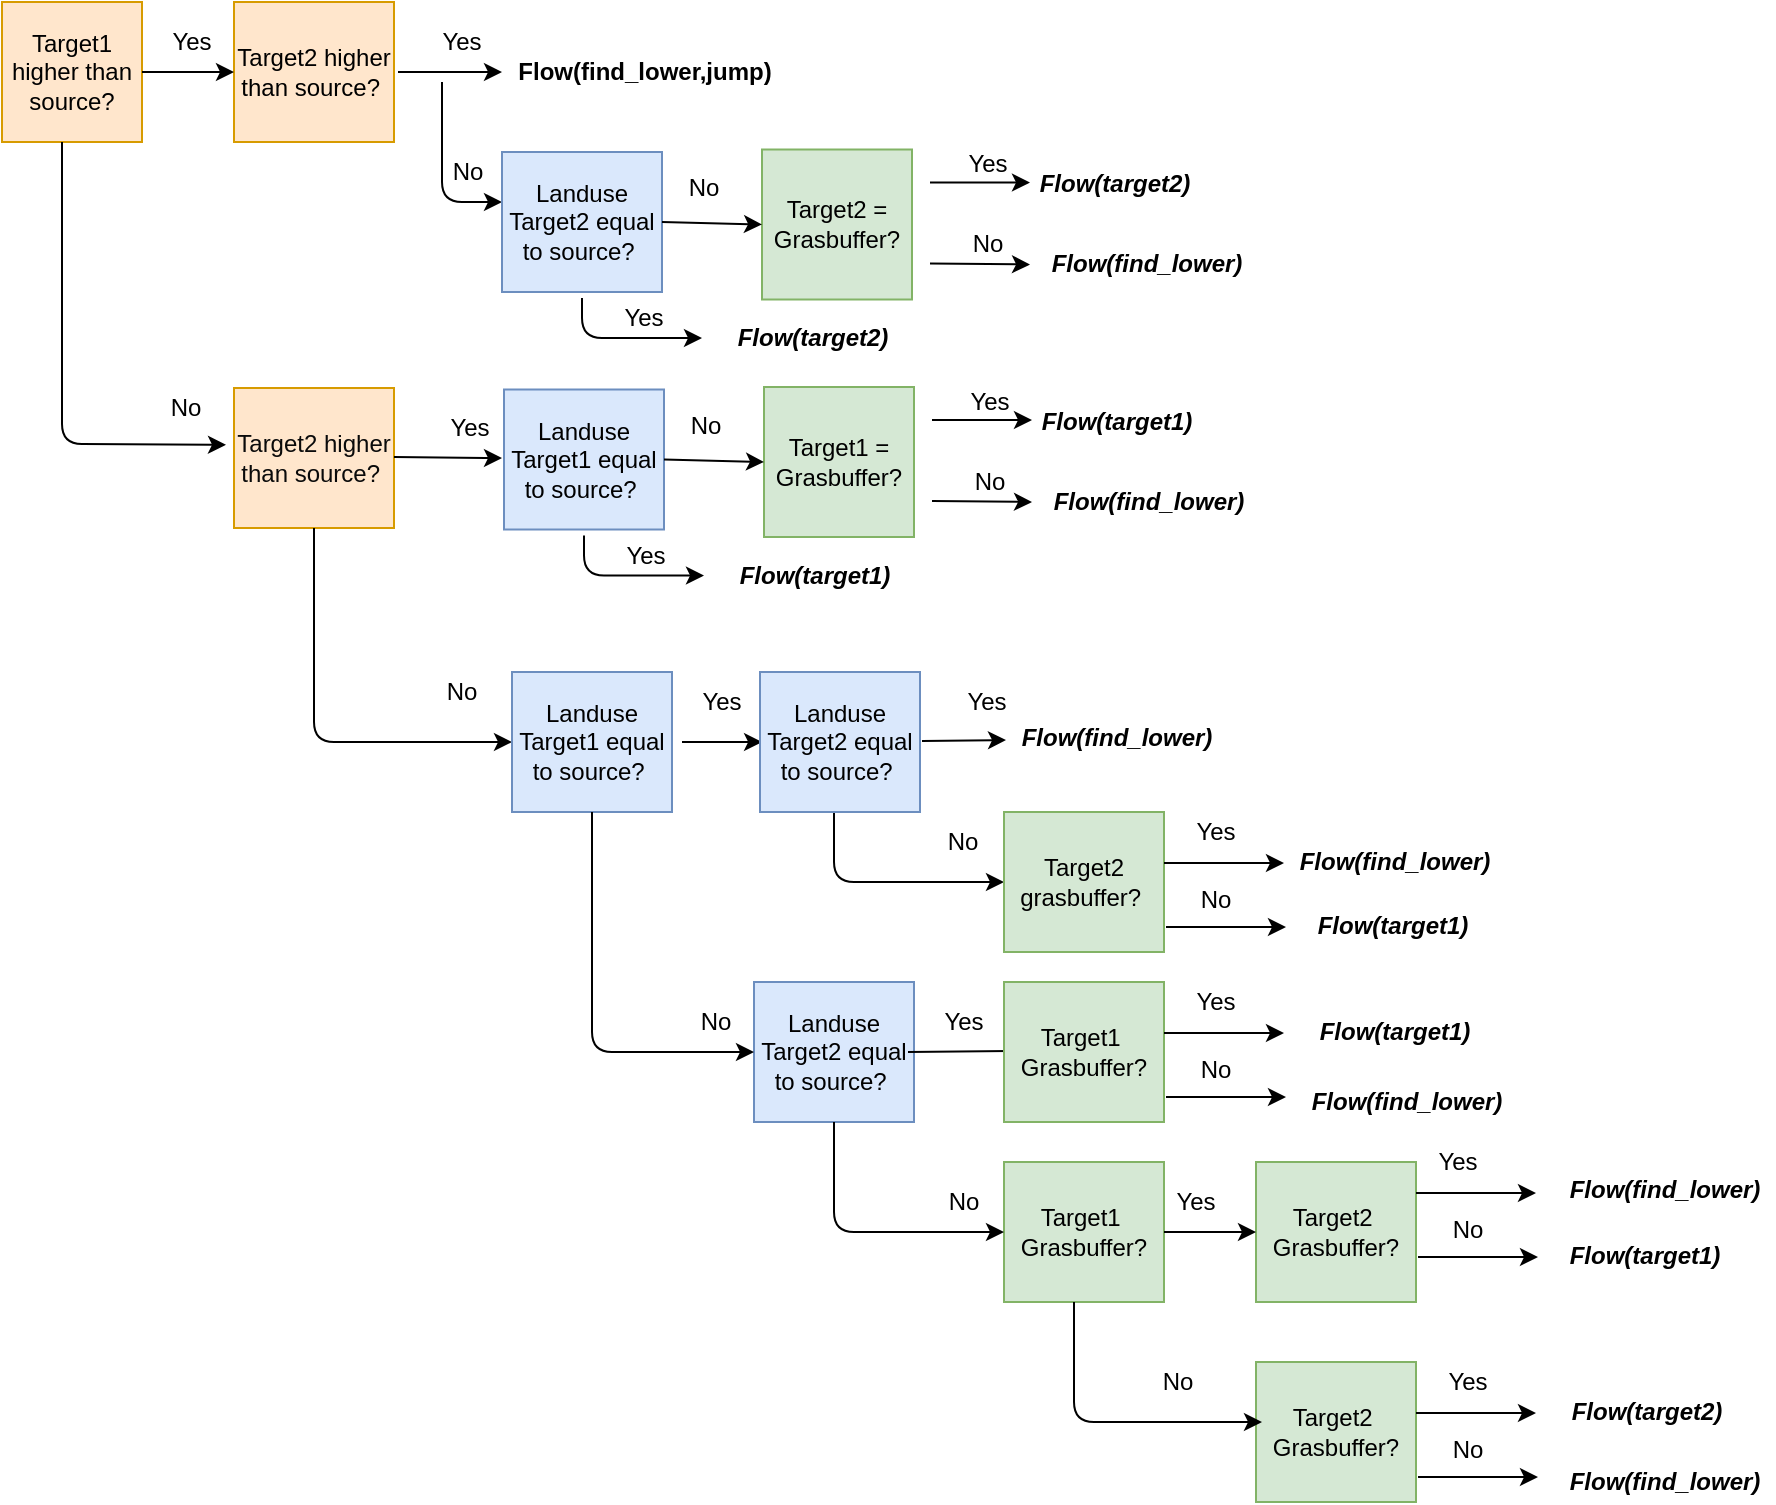 <mxfile compressed="true" version="13.7.9" type="device"><diagram id="fTpSzGPobKrtzOGRni4h" name="Pagina-1"><mxGraphModel dx="1422" dy="822" grid="1" gridSize="10" guides="1" tooltips="1" connect="1" arrows="1" fold="1" page="1" pageScale="1" pageWidth="1169" pageHeight="827" math="0" shadow="0"><root><mxCell id="0"/><mxCell id="1" parent="0"/><mxCell id="B_VQn-hLNBDQDBYW_I-W-1" value="Target1 higher than source?" style="whiteSpace=wrap;html=1;aspect=fixed;fillColor=#ffe6cc;strokeColor=#d79b00;" parent="1" vertex="1"><mxGeometry x="70" y="60" width="70" height="70" as="geometry"/></mxCell><mxCell id="2bEYSkhximPENe9p-KY5-8" value="&lt;span style=&quot;color: rgb(0 , 0 , 0) ; font-family: &amp;#34;helvetica&amp;#34; ; font-size: 12px ; font-style: normal ; font-weight: 400 ; letter-spacing: normal ; text-indent: 0px ; text-transform: none ; word-spacing: 0px ; display: inline ; float: none&quot;&gt;Target2 higher than source?&amp;nbsp;&lt;/span&gt;" style="rounded=0;whiteSpace=wrap;html=1;align=center;fillColor=#ffe6cc;strokeColor=#d79b00;" parent="1" vertex="1"><mxGeometry x="186" y="60" width="80" height="70" as="geometry"/></mxCell><mxCell id="2bEYSkhximPENe9p-KY5-11" value="" style="endArrow=classic;html=1;entryX=0;entryY=0.5;entryDx=0;entryDy=0;align=left;verticalAlign=top;" parent="1" source="B_VQn-hLNBDQDBYW_I-W-1" target="2bEYSkhximPENe9p-KY5-8" edge="1"><mxGeometry width="50" height="50" relative="1" as="geometry"><mxPoint x="620" y="210" as="sourcePoint"/><mxPoint x="190" y="95" as="targetPoint"/><Array as="points"/></mxGeometry></mxCell><mxCell id="2bEYSkhximPENe9p-KY5-22" value="" style="endArrow=classic;html=1;align=left;verticalAlign=top;" parent="1" edge="1"><mxGeometry width="50" height="50" relative="1" as="geometry"><mxPoint x="268" y="95" as="sourcePoint"/><mxPoint x="320" y="95" as="targetPoint"/><Array as="points"/></mxGeometry></mxCell><mxCell id="2bEYSkhximPENe9p-KY5-25" value="Flow(target2)" style="text;html=1;align=center;verticalAlign=middle;resizable=0;points=[];autosize=1;fontStyle=3" parent="1" vertex="1"><mxGeometry x="581" y="141.25" width="90" height="20" as="geometry"/></mxCell><mxCell id="2bEYSkhximPENe9p-KY5-26" value="Flow(find_lower)" style="text;html=1;align=center;verticalAlign=middle;resizable=0;points=[];autosize=1;fontStyle=3" parent="1" vertex="1"><mxGeometry x="587" y="181.25" width="110" height="20" as="geometry"/></mxCell><mxCell id="2bEYSkhximPENe9p-KY5-30" value="" style="endArrow=classic;html=1;align=left;" parent="1" edge="1"><mxGeometry width="50" height="50" relative="1" as="geometry"><mxPoint x="290" y="100" as="sourcePoint"/><mxPoint x="320" y="160" as="targetPoint"/><Array as="points"><mxPoint x="290" y="160"/></Array></mxGeometry></mxCell><mxCell id="2bEYSkhximPENe9p-KY5-31" value="Flow(find_lower,jump)" style="text;html=1;align=center;verticalAlign=middle;resizable=0;points=[];autosize=1;fontStyle=1" parent="1" vertex="1"><mxGeometry x="321" y="85" width="140" height="20" as="geometry"/></mxCell><mxCell id="2bEYSkhximPENe9p-KY5-33" value="&lt;span style=&quot;font-family: &amp;#34;helvetica&amp;#34; ; font-size: 12px ; font-style: normal ; font-weight: 400 ; letter-spacing: normal ; text-indent: 0px ; text-transform: none ; word-spacing: 0px ; display: inline ; float: none&quot;&gt;&lt;font color=&quot;#0a0a0a&quot;&gt;Target2 higher than source?&amp;nbsp;&lt;/font&gt;&lt;/span&gt;" style="rounded=0;whiteSpace=wrap;html=1;align=center;fillColor=#ffe6cc;strokeColor=#d79b00;" parent="1" vertex="1"><mxGeometry x="186" y="253" width="80" height="70" as="geometry"/></mxCell><mxCell id="2bEYSkhximPENe9p-KY5-36" value="Yes" style="text;html=1;strokeColor=none;fillColor=none;align=center;verticalAlign=middle;whiteSpace=wrap;rounded=0;" parent="1" vertex="1"><mxGeometry x="145" y="70" width="40" height="20" as="geometry"/></mxCell><mxCell id="2bEYSkhximPENe9p-KY5-37" value="Yes" style="text;html=1;strokeColor=none;fillColor=none;align=center;verticalAlign=middle;whiteSpace=wrap;rounded=0;" parent="1" vertex="1"><mxGeometry x="280" y="70" width="40" height="20" as="geometry"/></mxCell><mxCell id="2bEYSkhximPENe9p-KY5-38" value="No" style="text;html=1;strokeColor=none;fillColor=none;align=center;verticalAlign=middle;whiteSpace=wrap;rounded=0;" parent="1" vertex="1"><mxGeometry x="283" y="135" width="40" height="20" as="geometry"/></mxCell><mxCell id="2bEYSkhximPENe9p-KY5-39" value="Yes" style="text;html=1;strokeColor=none;fillColor=none;align=center;verticalAlign=middle;whiteSpace=wrap;rounded=0;" parent="1" vertex="1"><mxGeometry x="543" y="131.25" width="40" height="20" as="geometry"/></mxCell><mxCell id="2bEYSkhximPENe9p-KY5-40" value="" style="endArrow=classic;html=1;align=left;" parent="1" edge="1"><mxGeometry width="50" height="50" relative="1" as="geometry"><mxPoint x="534" y="150.25" as="sourcePoint"/><mxPoint x="584" y="150.25" as="targetPoint"/></mxGeometry></mxCell><mxCell id="2bEYSkhximPENe9p-KY5-41" value="No" style="text;html=1;strokeColor=none;fillColor=none;align=center;verticalAlign=middle;whiteSpace=wrap;rounded=0;" parent="1" vertex="1"><mxGeometry x="543" y="171.25" width="40" height="20" as="geometry"/></mxCell><mxCell id="2bEYSkhximPENe9p-KY5-42" value="" style="endArrow=classic;html=1;align=left;" parent="1" edge="1"><mxGeometry width="50" height="50" relative="1" as="geometry"><mxPoint x="534" y="190.75" as="sourcePoint"/><mxPoint x="584" y="191.25" as="targetPoint"/></mxGeometry></mxCell><mxCell id="2bEYSkhximPENe9p-KY5-43" value="" style="endArrow=classic;html=1;align=left;entryX=-0.05;entryY=0.406;entryDx=0;entryDy=0;entryPerimeter=0;" parent="1" target="2bEYSkhximPENe9p-KY5-33" edge="1"><mxGeometry width="50" height="50" relative="1" as="geometry"><mxPoint x="100" y="130" as="sourcePoint"/><mxPoint x="180" y="190" as="targetPoint"/><Array as="points"><mxPoint x="100" y="281"/></Array></mxGeometry></mxCell><mxCell id="2bEYSkhximPENe9p-KY5-44" value="No" style="text;html=1;strokeColor=none;fillColor=none;align=center;verticalAlign=middle;whiteSpace=wrap;rounded=0;" parent="1" vertex="1"><mxGeometry x="142" y="253" width="40" height="20" as="geometry"/></mxCell><mxCell id="2bEYSkhximPENe9p-KY5-47" value="" style="endArrow=classic;html=1;align=left;verticalAlign=top;" parent="1" edge="1"><mxGeometry width="50" height="50" relative="1" as="geometry"><mxPoint x="266" y="287.5" as="sourcePoint"/><mxPoint x="320" y="288" as="targetPoint"/><Array as="points"><mxPoint x="310" y="288"/></Array></mxGeometry></mxCell><mxCell id="2bEYSkhximPENe9p-KY5-50" value="" style="endArrow=classic;html=1;align=left;entryX=0;entryY=0.5;entryDx=0;entryDy=0;exitX=0.5;exitY=1;exitDx=0;exitDy=0;" parent="1" source="2bEYSkhximPENe9p-KY5-33" target="2bEYSkhximPENe9p-KY5-59" edge="1"><mxGeometry width="50" height="50" relative="1" as="geometry"><mxPoint x="263" y="336" as="sourcePoint"/><mxPoint x="342" y="446" as="targetPoint"/><Array as="points"><mxPoint x="226" y="430"/></Array></mxGeometry></mxCell><mxCell id="2bEYSkhximPENe9p-KY5-52" value="Yes" style="text;html=1;strokeColor=none;fillColor=none;align=center;verticalAlign=middle;whiteSpace=wrap;rounded=0;" parent="1" vertex="1"><mxGeometry x="284" y="263" width="40" height="20" as="geometry"/></mxCell><mxCell id="2bEYSkhximPENe9p-KY5-53" value="No" style="text;html=1;strokeColor=none;fillColor=none;align=center;verticalAlign=middle;whiteSpace=wrap;rounded=0;" parent="1" vertex="1"><mxGeometry x="280" y="395" width="40" height="20" as="geometry"/></mxCell><mxCell id="2bEYSkhximPENe9p-KY5-59" value="&lt;span style=&quot;color: rgb(0 , 0 , 0) ; font-family: &amp;#34;helvetica&amp;#34; ; font-size: 12px ; font-style: normal ; font-weight: 400 ; letter-spacing: normal ; text-indent: 0px ; text-transform: none ; word-spacing: 0px ; display: inline ; float: none&quot;&gt;Landuse Target1 equal to source?&amp;nbsp;&lt;/span&gt;" style="rounded=0;whiteSpace=wrap;html=1;align=center;fillColor=#dae8fc;strokeColor=#6c8ebf;" parent="1" vertex="1"><mxGeometry x="325" y="395" width="80" height="70" as="geometry"/></mxCell><mxCell id="2bEYSkhximPENe9p-KY5-64" value="" style="endArrow=classic;html=1;align=left;entryX=0;entryY=0.5;entryDx=0;entryDy=0;exitX=0.5;exitY=1;exitDx=0;exitDy=0;" parent="1" target="2bEYSkhximPENe9p-KY5-111" edge="1"><mxGeometry width="50" height="50" relative="1" as="geometry"><mxPoint x="486" y="465" as="sourcePoint"/><mxPoint x="443" y="525" as="targetPoint"/><Array as="points"><mxPoint x="486" y="500"/></Array></mxGeometry></mxCell><mxCell id="2bEYSkhximPENe9p-KY5-65" value="No" style="text;html=1;strokeColor=none;fillColor=none;align=center;verticalAlign=middle;whiteSpace=wrap;rounded=0;" parent="1" vertex="1"><mxGeometry x="407" y="560" width="40" height="20" as="geometry"/></mxCell><mxCell id="2bEYSkhximPENe9p-KY5-66" value="&lt;span style=&quot;color: rgb(0 , 0 , 0) ; font-family: &amp;#34;helvetica&amp;#34; ; font-size: 12px ; font-style: normal ; font-weight: 400 ; letter-spacing: normal ; text-indent: 0px ; text-transform: none ; word-spacing: 0px ; display: inline ; float: none&quot;&gt;Landuse Target2 equal to source?&amp;nbsp;&lt;/span&gt;" style="rounded=0;whiteSpace=wrap;html=1;align=center;fillColor=#dae8fc;strokeColor=#6c8ebf;" parent="1" vertex="1"><mxGeometry x="446" y="550" width="80" height="70" as="geometry"/></mxCell><mxCell id="2bEYSkhximPENe9p-KY5-67" value="" style="endArrow=classic;html=1;align=left;entryX=0.013;entryY=0.5;entryDx=0;entryDy=0;entryPerimeter=0;" parent="1" target="2bEYSkhximPENe9p-KY5-69" edge="1"><mxGeometry width="50" height="50" relative="1" as="geometry"><mxPoint x="410" y="430" as="sourcePoint"/><mxPoint x="446" y="430" as="targetPoint"/></mxGeometry></mxCell><mxCell id="2bEYSkhximPENe9p-KY5-69" value="&lt;span style=&quot;color: rgb(0 , 0 , 0) ; font-family: &amp;#34;helvetica&amp;#34; ; font-size: 12px ; font-style: normal ; font-weight: 400 ; letter-spacing: normal ; text-indent: 0px ; text-transform: none ; word-spacing: 0px ; display: inline ; float: none&quot;&gt;Landuse Target2 equal to source?&amp;nbsp;&lt;/span&gt;" style="rounded=0;whiteSpace=wrap;html=1;align=center;fillColor=#dae8fc;strokeColor=#6c8ebf;" parent="1" vertex="1"><mxGeometry x="449" y="395" width="80" height="70" as="geometry"/></mxCell><mxCell id="2bEYSkhximPENe9p-KY5-70" value="" style="endArrow=classic;html=1;align=left;entryX=-0.01;entryY=0.45;entryDx=0;entryDy=0;entryPerimeter=0;" parent="1" edge="1"><mxGeometry width="50" height="50" relative="1" as="geometry"><mxPoint x="530" y="429.5" as="sourcePoint"/><mxPoint x="572" y="429" as="targetPoint"/></mxGeometry></mxCell><mxCell id="2bEYSkhximPENe9p-KY5-72" value="Yes" style="text;html=1;strokeColor=none;fillColor=none;align=center;verticalAlign=middle;whiteSpace=wrap;rounded=0;" parent="1" vertex="1"><mxGeometry x="410" y="400" width="40" height="20" as="geometry"/></mxCell><mxCell id="2bEYSkhximPENe9p-KY5-73" value="Yes" style="text;html=1;strokeColor=none;fillColor=none;align=center;verticalAlign=middle;whiteSpace=wrap;rounded=0;" parent="1" vertex="1"><mxGeometry x="541" y="400" width="43" height="20" as="geometry"/></mxCell><mxCell id="2bEYSkhximPENe9p-KY5-78" value="&lt;span style=&quot;color: rgb(0 , 0 , 0) ; font-family: &amp;#34;helvetica&amp;#34; ; font-size: 12px ; font-style: normal ; font-weight: 400 ; letter-spacing: normal ; text-indent: 0px ; text-transform: none ; word-spacing: 0px ; display: inline ; float: none&quot;&gt;Target1&amp;nbsp; Grasbuffer?&lt;/span&gt;" style="rounded=0;whiteSpace=wrap;html=1;align=center;fillColor=#d5e8d4;strokeColor=#82b366;" parent="1" vertex="1"><mxGeometry x="571" y="640" width="80" height="70" as="geometry"/></mxCell><mxCell id="2bEYSkhximPENe9p-KY5-82" value="&lt;span style=&quot;color: rgb(0 , 0 , 0) ; font-family: &amp;#34;helvetica&amp;#34; ; font-size: 12px ; font-style: normal ; font-weight: 400 ; letter-spacing: normal ; text-indent: 0px ; text-transform: none ; word-spacing: 0px ; display: inline ; float: none&quot;&gt;Target2&amp;nbsp; Grasbuffer?&lt;/span&gt;" style="rounded=0;whiteSpace=wrap;html=1;align=center;fillColor=#d5e8d4;strokeColor=#82b366;" parent="1" vertex="1"><mxGeometry x="697" y="640" width="80" height="70" as="geometry"/></mxCell><mxCell id="2bEYSkhximPENe9p-KY5-84" value="" style="endArrow=classic;html=1;align=left;" parent="1" edge="1"><mxGeometry width="50" height="50" relative="1" as="geometry"><mxPoint x="523" y="585" as="sourcePoint"/><mxPoint x="580" y="584.5" as="targetPoint"/></mxGeometry></mxCell><mxCell id="2bEYSkhximPENe9p-KY5-85" value="" style="endArrow=classic;html=1;align=left;entryX=0;entryY=0.5;entryDx=0;entryDy=0;exitX=1;exitY=0.5;exitDx=0;exitDy=0;" parent="1" source="2bEYSkhximPENe9p-KY5-78" target="2bEYSkhximPENe9p-KY5-82" edge="1"><mxGeometry width="50" height="50" relative="1" as="geometry"><mxPoint x="637" y="675" as="sourcePoint"/><mxPoint x="551" y="684.5" as="targetPoint"/></mxGeometry></mxCell><mxCell id="2bEYSkhximPENe9p-KY5-86" value="" style="endArrow=classic;html=1;align=left;entryX=0;entryY=0.5;entryDx=0;entryDy=0;" parent="1" edge="1"><mxGeometry width="50" height="50" relative="1" as="geometry"><mxPoint x="777" y="655.5" as="sourcePoint"/><mxPoint x="837" y="655.5" as="targetPoint"/></mxGeometry></mxCell><mxCell id="2bEYSkhximPENe9p-KY5-89" value="" style="endArrow=classic;html=1;align=left;entryX=0;entryY=0.5;entryDx=0;entryDy=0;" parent="1" edge="1"><mxGeometry width="50" height="50" relative="1" as="geometry"><mxPoint x="778" y="687.5" as="sourcePoint"/><mxPoint x="838" y="687.5" as="targetPoint"/></mxGeometry></mxCell><mxCell id="2bEYSkhximPENe9p-KY5-90" value="Flow(target1)" style="text;html=1;align=center;verticalAlign=middle;resizable=0;points=[];autosize=1;fontStyle=3" parent="1" vertex="1"><mxGeometry x="846" y="677" width="90" height="20" as="geometry"/></mxCell><mxCell id="2bEYSkhximPENe9p-KY5-91" value="Yes" style="text;html=1;strokeColor=none;fillColor=none;align=center;verticalAlign=middle;whiteSpace=wrap;rounded=0;" parent="1" vertex="1"><mxGeometry x="531" y="560" width="40" height="20" as="geometry"/></mxCell><mxCell id="2bEYSkhximPENe9p-KY5-92" value="Yes" style="text;html=1;strokeColor=none;fillColor=none;align=center;verticalAlign=middle;whiteSpace=wrap;rounded=0;" parent="1" vertex="1"><mxGeometry x="647" y="650" width="40" height="20" as="geometry"/></mxCell><mxCell id="2bEYSkhximPENe9p-KY5-93" value="Yes" style="text;html=1;strokeColor=none;fillColor=none;align=center;verticalAlign=middle;whiteSpace=wrap;rounded=0;" parent="1" vertex="1"><mxGeometry x="778" y="630" width="40" height="20" as="geometry"/></mxCell><mxCell id="2bEYSkhximPENe9p-KY5-94" value="No" style="text;html=1;strokeColor=none;fillColor=none;align=center;verticalAlign=middle;whiteSpace=wrap;rounded=0;" parent="1" vertex="1"><mxGeometry x="783" y="664" width="40" height="20" as="geometry"/></mxCell><mxCell id="2bEYSkhximPENe9p-KY5-95" value="&lt;span style=&quot;color: rgb(0 , 0 , 0) ; font-family: &amp;#34;helvetica&amp;#34; ; font-size: 12px ; font-style: normal ; font-weight: 400 ; letter-spacing: normal ; text-indent: 0px ; text-transform: none ; word-spacing: 0px ; display: inline ; float: none&quot;&gt;Target2&amp;nbsp; Grasbuffer?&lt;/span&gt;" style="rounded=0;whiteSpace=wrap;html=1;align=center;fillColor=#d5e8d4;strokeColor=#82b366;" parent="1" vertex="1"><mxGeometry x="697" y="740" width="80" height="70" as="geometry"/></mxCell><mxCell id="2bEYSkhximPENe9p-KY5-96" value="" style="endArrow=classic;html=1;align=left;" parent="1" edge="1"><mxGeometry width="50" height="50" relative="1" as="geometry"><mxPoint x="606" y="710" as="sourcePoint"/><mxPoint x="700" y="770" as="targetPoint"/><Array as="points"><mxPoint x="606" y="770"/></Array></mxGeometry></mxCell><mxCell id="2bEYSkhximPENe9p-KY5-97" value="" style="endArrow=classic;html=1;align=left;entryX=0;entryY=0.5;entryDx=0;entryDy=0;" parent="1" edge="1"><mxGeometry width="50" height="50" relative="1" as="geometry"><mxPoint x="777" y="765.5" as="sourcePoint"/><mxPoint x="837" y="765.5" as="targetPoint"/></mxGeometry></mxCell><mxCell id="2bEYSkhximPENe9p-KY5-98" value="Flow(target2)" style="text;html=1;align=center;verticalAlign=middle;resizable=0;points=[];autosize=1;fontStyle=3" parent="1" vertex="1"><mxGeometry x="847" y="755" width="90" height="20" as="geometry"/></mxCell><mxCell id="2bEYSkhximPENe9p-KY5-99" value="" style="endArrow=classic;html=1;align=left;entryX=0;entryY=0.5;entryDx=0;entryDy=0;" parent="1" edge="1"><mxGeometry width="50" height="50" relative="1" as="geometry"><mxPoint x="778" y="797.5" as="sourcePoint"/><mxPoint x="838" y="797.5" as="targetPoint"/></mxGeometry></mxCell><mxCell id="2bEYSkhximPENe9p-KY5-101" value="Yes" style="text;html=1;strokeColor=none;fillColor=none;align=center;verticalAlign=middle;whiteSpace=wrap;rounded=0;" parent="1" vertex="1"><mxGeometry x="783" y="740" width="40" height="20" as="geometry"/></mxCell><mxCell id="2bEYSkhximPENe9p-KY5-102" value="No" style="text;html=1;strokeColor=none;fillColor=none;align=center;verticalAlign=middle;whiteSpace=wrap;rounded=0;" parent="1" vertex="1"><mxGeometry x="783" y="774" width="40" height="20" as="geometry"/></mxCell><mxCell id="2bEYSkhximPENe9p-KY5-103" value="&lt;span style=&quot;color: rgb(0 , 0 , 0) ; font-family: &amp;#34;helvetica&amp;#34; ; font-size: 12px ; font-style: normal ; font-weight: 400 ; letter-spacing: normal ; text-indent: 0px ; text-transform: none ; word-spacing: 0px ; display: inline ; float: none&quot;&gt;Target1&amp;nbsp; Grasbuffer?&lt;/span&gt;" style="rounded=0;whiteSpace=wrap;html=1;align=center;fillColor=#d5e8d4;strokeColor=#82b366;" parent="1" vertex="1"><mxGeometry x="571" y="550" width="80" height="70" as="geometry"/></mxCell><mxCell id="2bEYSkhximPENe9p-KY5-104" value="" style="endArrow=classic;html=1;align=left;exitX=0.5;exitY=1;exitDx=0;exitDy=0;entryX=0;entryY=0.5;entryDx=0;entryDy=0;" parent="1" source="2bEYSkhximPENe9p-KY5-66" target="2bEYSkhximPENe9p-KY5-78" edge="1"><mxGeometry width="50" height="50" relative="1" as="geometry"><mxPoint x="497" y="697" as="sourcePoint"/><mxPoint x="597" y="757" as="targetPoint"/><Array as="points"><mxPoint x="486" y="675"/></Array></mxGeometry></mxCell><mxCell id="2bEYSkhximPENe9p-KY5-105" value="" style="endArrow=classic;html=1;align=left;entryX=0;entryY=0.5;entryDx=0;entryDy=0;" parent="1" edge="1"><mxGeometry width="50" height="50" relative="1" as="geometry"><mxPoint x="651" y="575.5" as="sourcePoint"/><mxPoint x="711" y="575.5" as="targetPoint"/></mxGeometry></mxCell><mxCell id="2bEYSkhximPENe9p-KY5-106" value="Flow(target1)" style="text;html=1;align=center;verticalAlign=middle;resizable=0;points=[];autosize=1;fontStyle=3" parent="1" vertex="1"><mxGeometry x="721" y="565" width="90" height="20" as="geometry"/></mxCell><mxCell id="2bEYSkhximPENe9p-KY5-107" value="" style="endArrow=classic;html=1;align=left;entryX=0;entryY=0.5;entryDx=0;entryDy=0;" parent="1" edge="1"><mxGeometry width="50" height="50" relative="1" as="geometry"><mxPoint x="652" y="607.5" as="sourcePoint"/><mxPoint x="712" y="607.5" as="targetPoint"/></mxGeometry></mxCell><mxCell id="2bEYSkhximPENe9p-KY5-109" value="Yes" style="text;html=1;strokeColor=none;fillColor=none;align=center;verticalAlign=middle;whiteSpace=wrap;rounded=0;" parent="1" vertex="1"><mxGeometry x="657" y="550" width="40" height="20" as="geometry"/></mxCell><mxCell id="2bEYSkhximPENe9p-KY5-110" value="No" style="text;html=1;strokeColor=none;fillColor=none;align=center;verticalAlign=middle;whiteSpace=wrap;rounded=0;" parent="1" vertex="1"><mxGeometry x="657" y="584" width="40" height="20" as="geometry"/></mxCell><mxCell id="2bEYSkhximPENe9p-KY5-111" value="&lt;span style=&quot;color: rgb(0 , 0 , 0) ; font-family: &amp;#34;helvetica&amp;#34; ; font-size: 12px ; font-style: normal ; font-weight: 400 ; letter-spacing: normal ; text-indent: 0px ; text-transform: none ; word-spacing: 0px ; display: inline ; float: none&quot;&gt;Target2 grasbuffer?&amp;nbsp;&lt;/span&gt;" style="rounded=0;whiteSpace=wrap;html=1;align=center;fillColor=#d5e8d4;strokeColor=#82b366;" parent="1" vertex="1"><mxGeometry x="571" y="465" width="80" height="70" as="geometry"/></mxCell><mxCell id="2bEYSkhximPENe9p-KY5-113" value="" style="endArrow=classic;html=1;align=left;entryX=0;entryY=0.5;entryDx=0;entryDy=0;" parent="1" edge="1"><mxGeometry width="50" height="50" relative="1" as="geometry"><mxPoint x="651" y="490.5" as="sourcePoint"/><mxPoint x="711" y="490.5" as="targetPoint"/></mxGeometry></mxCell><mxCell id="2bEYSkhximPENe9p-KY5-114" value="Flow(find_lower)" style="text;html=1;align=center;verticalAlign=middle;resizable=0;points=[];autosize=1;fontStyle=3" parent="1" vertex="1"><mxGeometry x="711" y="480" width="110" height="20" as="geometry"/></mxCell><mxCell id="2bEYSkhximPENe9p-KY5-115" value="" style="endArrow=classic;html=1;align=left;entryX=0;entryY=0.5;entryDx=0;entryDy=0;" parent="1" edge="1"><mxGeometry width="50" height="50" relative="1" as="geometry"><mxPoint x="652" y="522.5" as="sourcePoint"/><mxPoint x="712" y="522.5" as="targetPoint"/></mxGeometry></mxCell><mxCell id="2bEYSkhximPENe9p-KY5-116" value="Flow(target1)" style="text;html=1;align=center;verticalAlign=middle;resizable=0;points=[];autosize=1;fontStyle=3" parent="1" vertex="1"><mxGeometry x="720" y="512" width="90" height="20" as="geometry"/></mxCell><mxCell id="2bEYSkhximPENe9p-KY5-117" value="Yes" style="text;html=1;strokeColor=none;fillColor=none;align=center;verticalAlign=middle;whiteSpace=wrap;rounded=0;" parent="1" vertex="1"><mxGeometry x="657" y="465" width="40" height="20" as="geometry"/></mxCell><mxCell id="2bEYSkhximPENe9p-KY5-118" value="No" style="text;html=1;strokeColor=none;fillColor=none;align=center;verticalAlign=middle;whiteSpace=wrap;rounded=0;" parent="1" vertex="1"><mxGeometry x="657" y="499" width="40" height="20" as="geometry"/></mxCell><mxCell id="2bEYSkhximPENe9p-KY5-120" value="" style="endArrow=classic;html=1;align=left;entryX=0;entryY=0.5;entryDx=0;entryDy=0;exitX=0.5;exitY=1;exitDx=0;exitDy=0;" parent="1" source="2bEYSkhximPENe9p-KY5-59" target="2bEYSkhximPENe9p-KY5-66" edge="1"><mxGeometry width="50" height="50" relative="1" as="geometry"><mxPoint x="273" y="350" as="sourcePoint"/><mxPoint x="335" y="440" as="targetPoint"/><Array as="points"><mxPoint x="365" y="585"/></Array></mxGeometry></mxCell><mxCell id="2bEYSkhximPENe9p-KY5-121" value="No" style="text;html=1;strokeColor=none;fillColor=none;align=center;verticalAlign=middle;whiteSpace=wrap;rounded=0;" parent="1" vertex="1"><mxGeometry x="529" y="470" width="43" height="20" as="geometry"/></mxCell><mxCell id="2bEYSkhximPENe9p-KY5-122" value="No" style="text;html=1;strokeColor=none;fillColor=none;align=center;verticalAlign=middle;whiteSpace=wrap;rounded=0;" parent="1" vertex="1"><mxGeometry x="531" y="650" width="40" height="20" as="geometry"/></mxCell><mxCell id="2bEYSkhximPENe9p-KY5-147" value="No" style="text;html=1;strokeColor=none;fillColor=none;align=center;verticalAlign=middle;whiteSpace=wrap;rounded=0;" parent="1" vertex="1"><mxGeometry x="638" y="740" width="40" height="20" as="geometry"/></mxCell><mxCell id="4ZX2JKuuaEtMHnyxil4J-2" value="Target2 = Grasbuffer?" style="whiteSpace=wrap;html=1;aspect=fixed;fillColor=#d5e8d4;strokeColor=#82b366;" vertex="1" parent="1"><mxGeometry x="450" y="133.75" width="75" height="75" as="geometry"/></mxCell><mxCell id="4ZX2JKuuaEtMHnyxil4J-3" value="&lt;span style=&quot;color: rgb(0 , 0 , 0) ; font-family: &amp;#34;helvetica&amp;#34; ; font-size: 12px ; font-style: normal ; font-weight: 400 ; letter-spacing: normal ; text-indent: 0px ; text-transform: none ; word-spacing: 0px ; display: inline ; float: none&quot;&gt;Landuse Target2 equal to source?&amp;nbsp;&lt;/span&gt;" style="rounded=0;whiteSpace=wrap;html=1;align=center;fillColor=#dae8fc;strokeColor=#6c8ebf;" vertex="1" parent="1"><mxGeometry x="320" y="135" width="80" height="70" as="geometry"/></mxCell><mxCell id="4ZX2JKuuaEtMHnyxil4J-8" value="" style="endArrow=classic;html=1;align=left;verticalAlign=top;entryX=0;entryY=0.5;entryDx=0;entryDy=0;exitX=1;exitY=0.5;exitDx=0;exitDy=0;" edge="1" parent="1" source="4ZX2JKuuaEtMHnyxil4J-3" target="4ZX2JKuuaEtMHnyxil4J-2"><mxGeometry width="50" height="50" relative="1" as="geometry"><mxPoint x="278" y="105" as="sourcePoint"/><mxPoint x="330" y="105" as="targetPoint"/><Array as="points"/></mxGeometry></mxCell><mxCell id="4ZX2JKuuaEtMHnyxil4J-9" value="No" style="text;html=1;strokeColor=none;fillColor=none;align=center;verticalAlign=middle;whiteSpace=wrap;rounded=0;" vertex="1" parent="1"><mxGeometry x="401" y="143.25" width="40" height="20" as="geometry"/></mxCell><mxCell id="4ZX2JKuuaEtMHnyxil4J-10" value="Flow(find_lower)" style="text;html=1;align=center;verticalAlign=middle;resizable=0;points=[];autosize=1;fontStyle=3" vertex="1" parent="1"><mxGeometry x="572" y="418" width="110" height="20" as="geometry"/></mxCell><mxCell id="4ZX2JKuuaEtMHnyxil4J-12" value="Flow(find_lower)" style="text;html=1;align=center;verticalAlign=middle;resizable=0;points=[];autosize=1;fontStyle=3" vertex="1" parent="1"><mxGeometry x="717" y="600" width="110" height="20" as="geometry"/></mxCell><mxCell id="4ZX2JKuuaEtMHnyxil4J-13" value="Flow(find_lower)" style="text;html=1;align=center;verticalAlign=middle;resizable=0;points=[];autosize=1;fontStyle=3" vertex="1" parent="1"><mxGeometry x="846" y="644" width="110" height="20" as="geometry"/></mxCell><mxCell id="4ZX2JKuuaEtMHnyxil4J-14" value="Flow(find_lower)" style="text;html=1;align=center;verticalAlign=middle;resizable=0;points=[];autosize=1;fontStyle=3" vertex="1" parent="1"><mxGeometry x="846" y="790" width="110" height="20" as="geometry"/></mxCell><mxCell id="4ZX2JKuuaEtMHnyxil4J-15" value="" style="endArrow=classic;html=1;align=left;" edge="1" parent="1"><mxGeometry width="50" height="50" relative="1" as="geometry"><mxPoint x="360" y="208" as="sourcePoint"/><mxPoint x="420" y="228" as="targetPoint"/><Array as="points"><mxPoint x="360" y="228"/></Array></mxGeometry></mxCell><mxCell id="4ZX2JKuuaEtMHnyxil4J-16" value="Yes" style="text;html=1;strokeColor=none;fillColor=none;align=center;verticalAlign=middle;whiteSpace=wrap;rounded=0;" vertex="1" parent="1"><mxGeometry x="371" y="208" width="40" height="20" as="geometry"/></mxCell><mxCell id="4ZX2JKuuaEtMHnyxil4J-20" value="Flow(target2)" style="text;html=1;align=center;verticalAlign=middle;resizable=0;points=[];autosize=1;fontStyle=3" vertex="1" parent="1"><mxGeometry x="430" y="218" width="90" height="20" as="geometry"/></mxCell><mxCell id="4ZX2JKuuaEtMHnyxil4J-21" value="Flow(target1)" style="text;html=1;align=center;verticalAlign=middle;resizable=0;points=[];autosize=1;fontStyle=3" vertex="1" parent="1"><mxGeometry x="582" y="260" width="90" height="20" as="geometry"/></mxCell><mxCell id="4ZX2JKuuaEtMHnyxil4J-22" value="Flow(find_lower)" style="text;html=1;align=center;verticalAlign=middle;resizable=0;points=[];autosize=1;fontStyle=3" vertex="1" parent="1"><mxGeometry x="588" y="300" width="110" height="20" as="geometry"/></mxCell><mxCell id="4ZX2JKuuaEtMHnyxil4J-23" value="Yes" style="text;html=1;strokeColor=none;fillColor=none;align=center;verticalAlign=middle;whiteSpace=wrap;rounded=0;" vertex="1" parent="1"><mxGeometry x="544" y="250" width="40" height="20" as="geometry"/></mxCell><mxCell id="4ZX2JKuuaEtMHnyxil4J-24" value="" style="endArrow=classic;html=1;align=left;" edge="1" parent="1"><mxGeometry width="50" height="50" relative="1" as="geometry"><mxPoint x="535" y="269" as="sourcePoint"/><mxPoint x="585" y="269" as="targetPoint"/></mxGeometry></mxCell><mxCell id="4ZX2JKuuaEtMHnyxil4J-25" value="No" style="text;html=1;strokeColor=none;fillColor=none;align=center;verticalAlign=middle;whiteSpace=wrap;rounded=0;" vertex="1" parent="1"><mxGeometry x="544" y="290" width="40" height="20" as="geometry"/></mxCell><mxCell id="4ZX2JKuuaEtMHnyxil4J-26" value="" style="endArrow=classic;html=1;align=left;" edge="1" parent="1"><mxGeometry width="50" height="50" relative="1" as="geometry"><mxPoint x="535" y="309.5" as="sourcePoint"/><mxPoint x="585" y="310" as="targetPoint"/></mxGeometry></mxCell><mxCell id="4ZX2JKuuaEtMHnyxil4J-27" value="Target1 = Grasbuffer?" style="whiteSpace=wrap;html=1;aspect=fixed;fillColor=#d5e8d4;strokeColor=#82b366;" vertex="1" parent="1"><mxGeometry x="451" y="252.5" width="75" height="75" as="geometry"/></mxCell><mxCell id="4ZX2JKuuaEtMHnyxil4J-28" value="&lt;span style=&quot;color: rgb(0 , 0 , 0) ; font-family: &amp;#34;helvetica&amp;#34; ; font-size: 12px ; font-style: normal ; font-weight: 400 ; letter-spacing: normal ; text-indent: 0px ; text-transform: none ; word-spacing: 0px ; display: inline ; float: none&quot;&gt;Landuse Target1 equal to source?&amp;nbsp;&lt;/span&gt;" style="rounded=0;whiteSpace=wrap;html=1;align=center;fillColor=#dae8fc;strokeColor=#6c8ebf;" vertex="1" parent="1"><mxGeometry x="321" y="253.75" width="80" height="70" as="geometry"/></mxCell><mxCell id="4ZX2JKuuaEtMHnyxil4J-29" value="" style="endArrow=classic;html=1;align=left;verticalAlign=top;entryX=0;entryY=0.5;entryDx=0;entryDy=0;exitX=1;exitY=0.5;exitDx=0;exitDy=0;" edge="1" parent="1" source="4ZX2JKuuaEtMHnyxil4J-28" target="4ZX2JKuuaEtMHnyxil4J-27"><mxGeometry width="50" height="50" relative="1" as="geometry"><mxPoint x="279" y="223.75" as="sourcePoint"/><mxPoint x="331" y="223.75" as="targetPoint"/><Array as="points"/></mxGeometry></mxCell><mxCell id="4ZX2JKuuaEtMHnyxil4J-30" value="No" style="text;html=1;strokeColor=none;fillColor=none;align=center;verticalAlign=middle;whiteSpace=wrap;rounded=0;" vertex="1" parent="1"><mxGeometry x="402" y="262" width="40" height="20" as="geometry"/></mxCell><mxCell id="4ZX2JKuuaEtMHnyxil4J-31" value="" style="endArrow=classic;html=1;align=left;" edge="1" parent="1"><mxGeometry width="50" height="50" relative="1" as="geometry"><mxPoint x="361" y="326.75" as="sourcePoint"/><mxPoint x="421" y="346.75" as="targetPoint"/><Array as="points"><mxPoint x="361" y="346.75"/></Array></mxGeometry></mxCell><mxCell id="4ZX2JKuuaEtMHnyxil4J-32" value="Yes" style="text;html=1;strokeColor=none;fillColor=none;align=center;verticalAlign=middle;whiteSpace=wrap;rounded=0;" vertex="1" parent="1"><mxGeometry x="372" y="326.75" width="40" height="20" as="geometry"/></mxCell><mxCell id="4ZX2JKuuaEtMHnyxil4J-33" value="Flow(target1)" style="text;html=1;align=center;verticalAlign=middle;resizable=0;points=[];autosize=1;fontStyle=3" vertex="1" parent="1"><mxGeometry x="431" y="336.75" width="90" height="20" as="geometry"/></mxCell></root></mxGraphModel></diagram></mxfile>